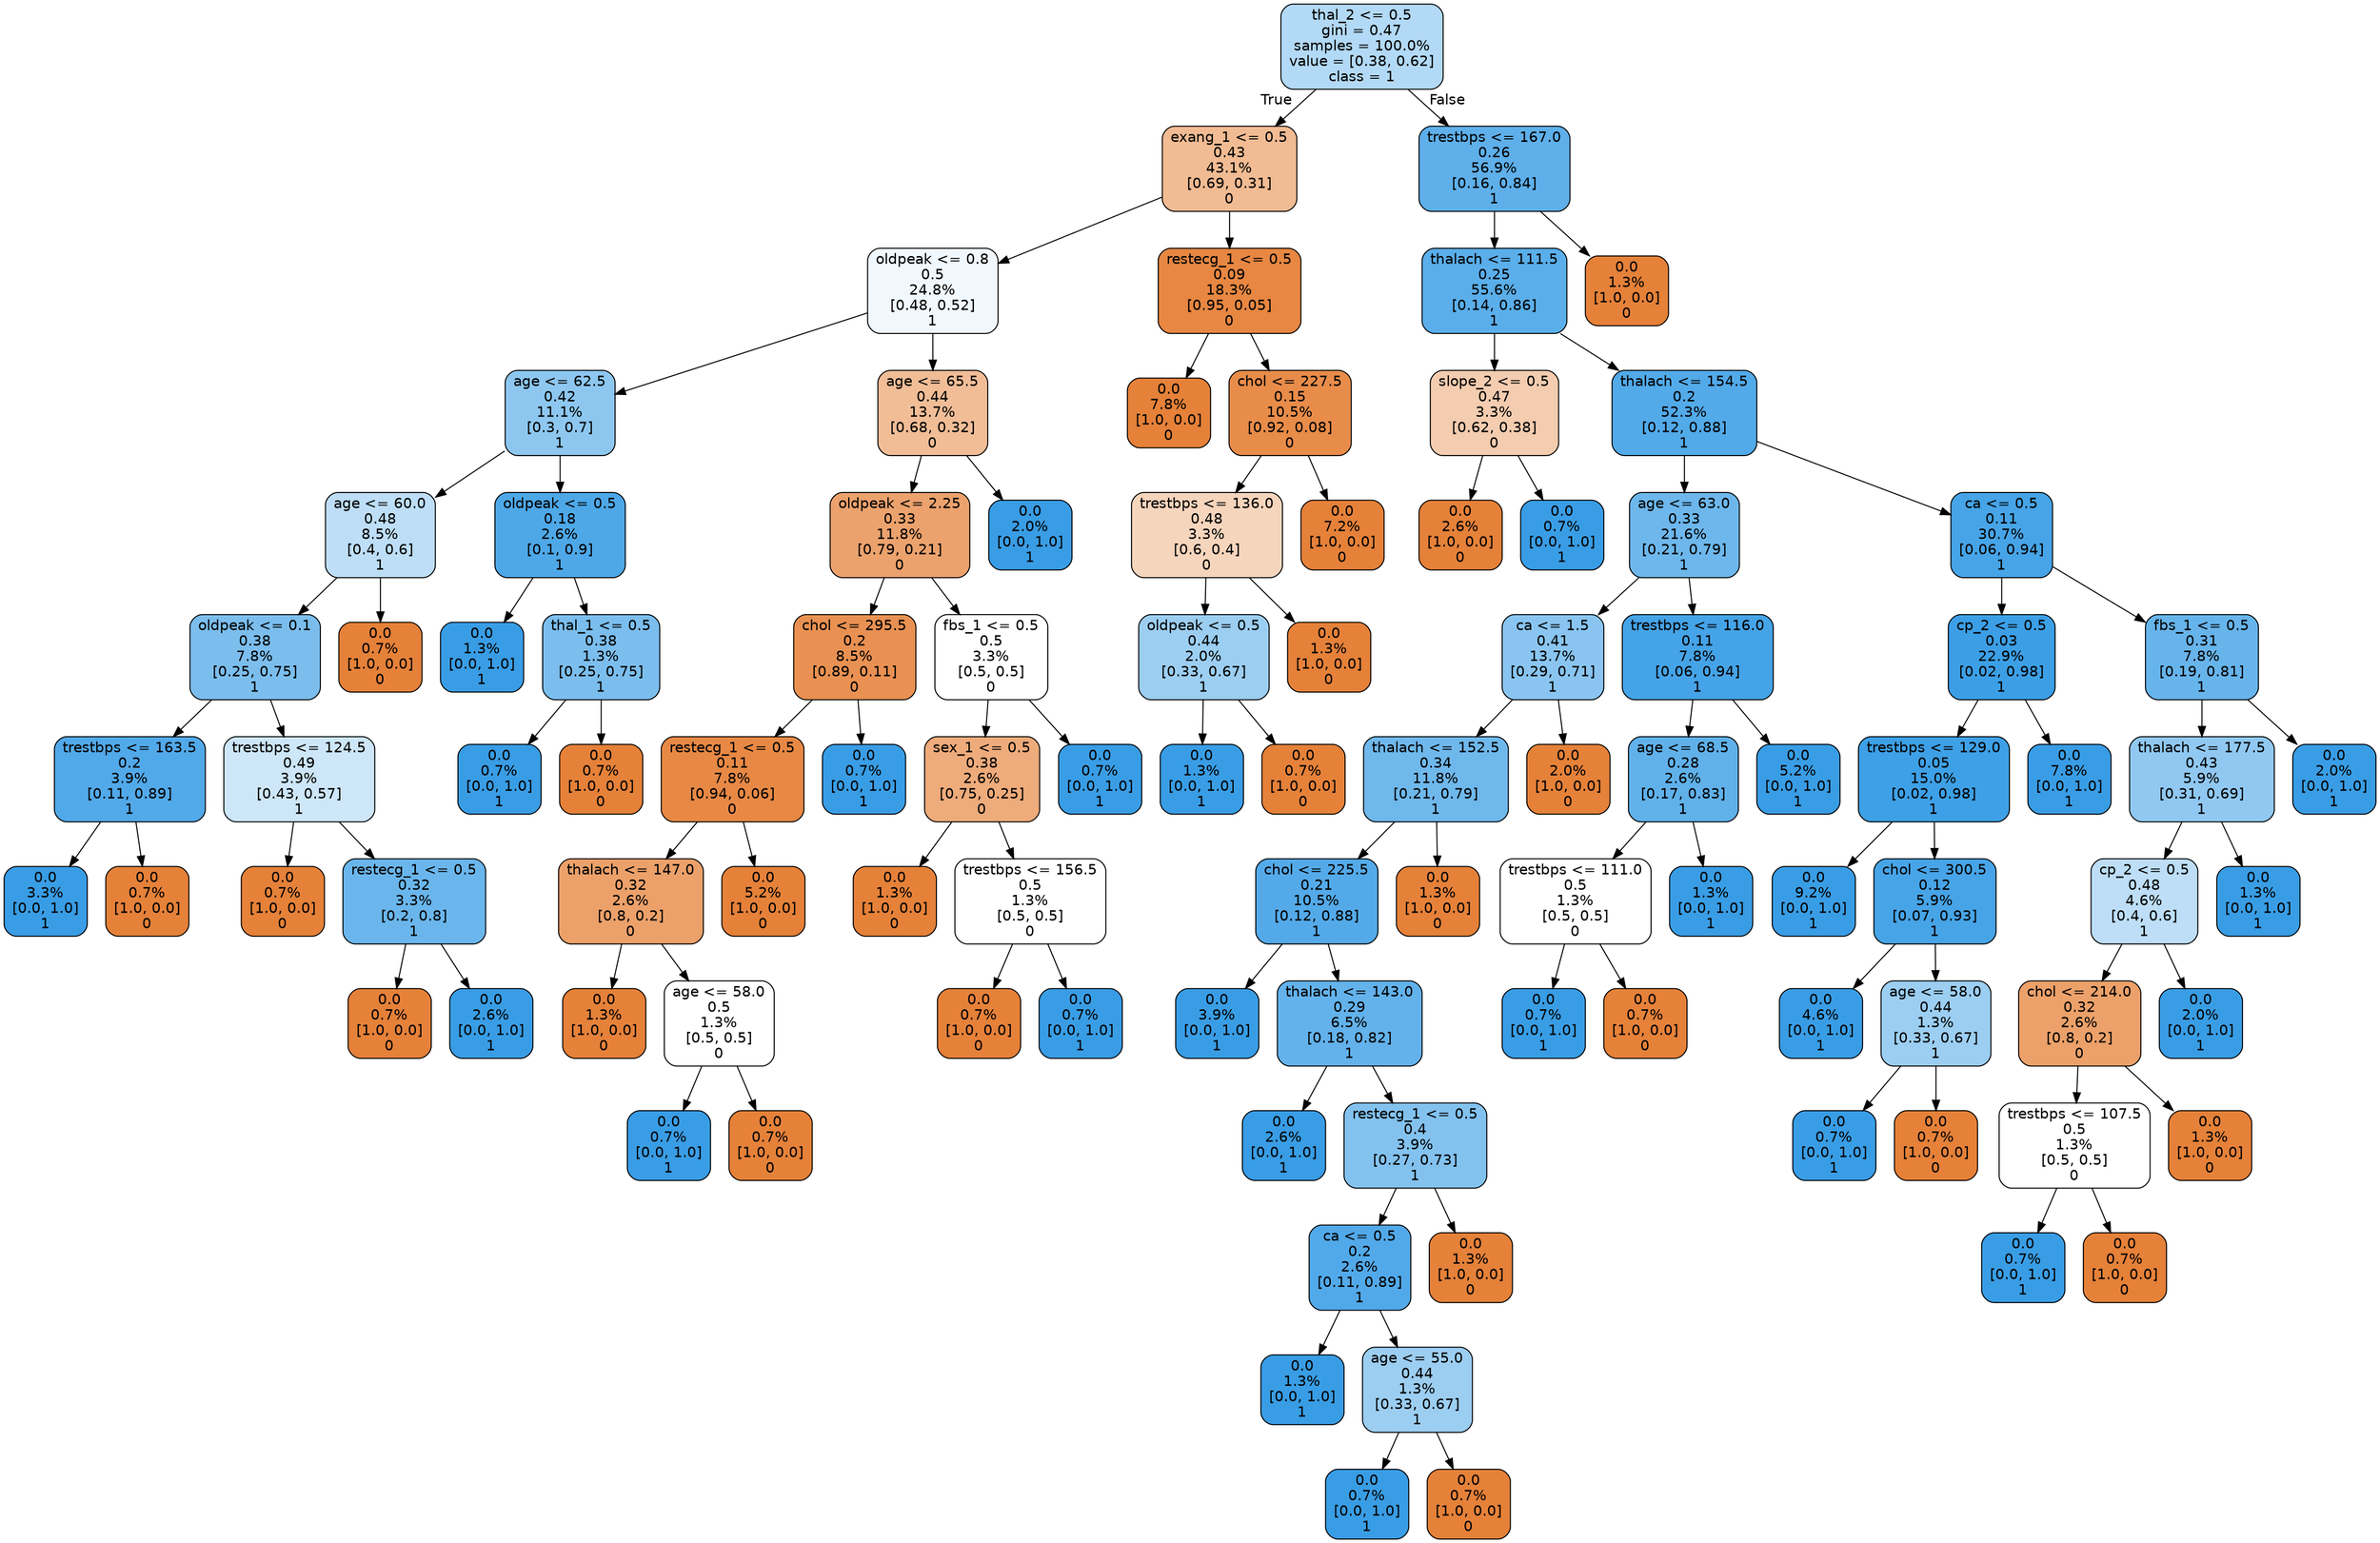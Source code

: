 digraph Tree {
node [shape=box, style="filled, rounded", color="black", fontname=helvetica] ;
edge [fontname=helvetica] ;
0 [label="thal_2 <= 0.5\ngini = 0.47\nsamples = 100.0%\nvalue = [0.38, 0.62]\nclass = 1", fillcolor="#399de563"] ;
1 [label="exang_1 <= 0.5\n0.43\n43.1%\n[0.69, 0.31]\n0", fillcolor="#e581398a"] ;
0 -> 1 [labeldistance=2.5, labelangle=45, headlabel="True"] ;
2 [label="oldpeak <= 0.8\n0.5\n24.8%\n[0.48, 0.52]\n1", fillcolor="#399de511"] ;
1 -> 2 ;
3 [label="age <= 62.5\n0.42\n11.1%\n[0.3, 0.7]\n1", fillcolor="#399de592"] ;
2 -> 3 ;
4 [label="age <= 60.0\n0.48\n8.5%\n[0.4, 0.6]\n1", fillcolor="#399de555"] ;
3 -> 4 ;
5 [label="oldpeak <= 0.1\n0.38\n7.8%\n[0.25, 0.75]\n1", fillcolor="#399de5aa"] ;
4 -> 5 ;
6 [label="trestbps <= 163.5\n0.2\n3.9%\n[0.11, 0.89]\n1", fillcolor="#399de5df"] ;
5 -> 6 ;
7 [label="0.0\n3.3%\n[0.0, 1.0]\n1", fillcolor="#399de5ff"] ;
6 -> 7 ;
8 [label="0.0\n0.7%\n[1.0, 0.0]\n0", fillcolor="#e58139ff"] ;
6 -> 8 ;
9 [label="trestbps <= 124.5\n0.49\n3.9%\n[0.43, 0.57]\n1", fillcolor="#399de540"] ;
5 -> 9 ;
10 [label="0.0\n0.7%\n[1.0, 0.0]\n0", fillcolor="#e58139ff"] ;
9 -> 10 ;
11 [label="restecg_1 <= 0.5\n0.32\n3.3%\n[0.2, 0.8]\n1", fillcolor="#399de5bf"] ;
9 -> 11 ;
12 [label="0.0\n0.7%\n[1.0, 0.0]\n0", fillcolor="#e58139ff"] ;
11 -> 12 ;
13 [label="0.0\n2.6%\n[0.0, 1.0]\n1", fillcolor="#399de5ff"] ;
11 -> 13 ;
14 [label="0.0\n0.7%\n[1.0, 0.0]\n0", fillcolor="#e58139ff"] ;
4 -> 14 ;
15 [label="oldpeak <= 0.5\n0.18\n2.6%\n[0.1, 0.9]\n1", fillcolor="#399de5e3"] ;
3 -> 15 ;
16 [label="0.0\n1.3%\n[0.0, 1.0]\n1", fillcolor="#399de5ff"] ;
15 -> 16 ;
17 [label="thal_1 <= 0.5\n0.38\n1.3%\n[0.25, 0.75]\n1", fillcolor="#399de5aa"] ;
15 -> 17 ;
18 [label="0.0\n0.7%\n[0.0, 1.0]\n1", fillcolor="#399de5ff"] ;
17 -> 18 ;
19 [label="0.0\n0.7%\n[1.0, 0.0]\n0", fillcolor="#e58139ff"] ;
17 -> 19 ;
20 [label="age <= 65.5\n0.44\n13.7%\n[0.68, 0.32]\n0", fillcolor="#e5813986"] ;
2 -> 20 ;
21 [label="oldpeak <= 2.25\n0.33\n11.8%\n[0.79, 0.21]\n0", fillcolor="#e58139bc"] ;
20 -> 21 ;
22 [label="chol <= 295.5\n0.2\n8.5%\n[0.89, 0.11]\n0", fillcolor="#e58139df"] ;
21 -> 22 ;
23 [label="restecg_1 <= 0.5\n0.11\n7.8%\n[0.94, 0.06]\n0", fillcolor="#e58139ef"] ;
22 -> 23 ;
24 [label="thalach <= 147.0\n0.32\n2.6%\n[0.8, 0.2]\n0", fillcolor="#e58139bf"] ;
23 -> 24 ;
25 [label="0.0\n1.3%\n[1.0, 0.0]\n0", fillcolor="#e58139ff"] ;
24 -> 25 ;
26 [label="age <= 58.0\n0.5\n1.3%\n[0.5, 0.5]\n0", fillcolor="#e5813900"] ;
24 -> 26 ;
27 [label="0.0\n0.7%\n[0.0, 1.0]\n1", fillcolor="#399de5ff"] ;
26 -> 27 ;
28 [label="0.0\n0.7%\n[1.0, 0.0]\n0", fillcolor="#e58139ff"] ;
26 -> 28 ;
29 [label="0.0\n5.2%\n[1.0, 0.0]\n0", fillcolor="#e58139ff"] ;
23 -> 29 ;
30 [label="0.0\n0.7%\n[0.0, 1.0]\n1", fillcolor="#399de5ff"] ;
22 -> 30 ;
31 [label="fbs_1 <= 0.5\n0.5\n3.3%\n[0.5, 0.5]\n0", fillcolor="#e5813900"] ;
21 -> 31 ;
32 [label="sex_1 <= 0.5\n0.38\n2.6%\n[0.75, 0.25]\n0", fillcolor="#e58139aa"] ;
31 -> 32 ;
33 [label="0.0\n1.3%\n[1.0, 0.0]\n0", fillcolor="#e58139ff"] ;
32 -> 33 ;
34 [label="trestbps <= 156.5\n0.5\n1.3%\n[0.5, 0.5]\n0", fillcolor="#e5813900"] ;
32 -> 34 ;
35 [label="0.0\n0.7%\n[1.0, 0.0]\n0", fillcolor="#e58139ff"] ;
34 -> 35 ;
36 [label="0.0\n0.7%\n[0.0, 1.0]\n1", fillcolor="#399de5ff"] ;
34 -> 36 ;
37 [label="0.0\n0.7%\n[0.0, 1.0]\n1", fillcolor="#399de5ff"] ;
31 -> 37 ;
38 [label="0.0\n2.0%\n[0.0, 1.0]\n1", fillcolor="#399de5ff"] ;
20 -> 38 ;
39 [label="restecg_1 <= 0.5\n0.09\n18.3%\n[0.95, 0.05]\n0", fillcolor="#e58139f3"] ;
1 -> 39 ;
40 [label="0.0\n7.8%\n[1.0, 0.0]\n0", fillcolor="#e58139ff"] ;
39 -> 40 ;
41 [label="chol <= 227.5\n0.15\n10.5%\n[0.92, 0.08]\n0", fillcolor="#e58139e9"] ;
39 -> 41 ;
42 [label="trestbps <= 136.0\n0.48\n3.3%\n[0.6, 0.4]\n0", fillcolor="#e5813955"] ;
41 -> 42 ;
43 [label="oldpeak <= 0.5\n0.44\n2.0%\n[0.33, 0.67]\n1", fillcolor="#399de57f"] ;
42 -> 43 ;
44 [label="0.0\n1.3%\n[0.0, 1.0]\n1", fillcolor="#399de5ff"] ;
43 -> 44 ;
45 [label="0.0\n0.7%\n[1.0, 0.0]\n0", fillcolor="#e58139ff"] ;
43 -> 45 ;
46 [label="0.0\n1.3%\n[1.0, 0.0]\n0", fillcolor="#e58139ff"] ;
42 -> 46 ;
47 [label="0.0\n7.2%\n[1.0, 0.0]\n0", fillcolor="#e58139ff"] ;
41 -> 47 ;
48 [label="trestbps <= 167.0\n0.26\n56.9%\n[0.16, 0.84]\n1", fillcolor="#399de5cf"] ;
0 -> 48 [labeldistance=2.5, labelangle=-45, headlabel="False"] ;
49 [label="thalach <= 111.5\n0.25\n55.6%\n[0.14, 0.86]\n1", fillcolor="#399de5d4"] ;
48 -> 49 ;
50 [label="slope_2 <= 0.5\n0.47\n3.3%\n[0.62, 0.38]\n0", fillcolor="#e5813966"] ;
49 -> 50 ;
51 [label="0.0\n2.6%\n[1.0, 0.0]\n0", fillcolor="#e58139ff"] ;
50 -> 51 ;
52 [label="0.0\n0.7%\n[0.0, 1.0]\n1", fillcolor="#399de5ff"] ;
50 -> 52 ;
53 [label="thalach <= 154.5\n0.2\n52.3%\n[0.12, 0.88]\n1", fillcolor="#399de5de"] ;
49 -> 53 ;
54 [label="age <= 63.0\n0.33\n21.6%\n[0.21, 0.79]\n1", fillcolor="#399de5bc"] ;
53 -> 54 ;
55 [label="ca <= 1.5\n0.41\n13.7%\n[0.29, 0.71]\n1", fillcolor="#399de597"] ;
54 -> 55 ;
56 [label="thalach <= 152.5\n0.34\n11.8%\n[0.21, 0.79]\n1", fillcolor="#399de5b9"] ;
55 -> 56 ;
57 [label="chol <= 225.5\n0.21\n10.5%\n[0.12, 0.88]\n1", fillcolor="#399de5dc"] ;
56 -> 57 ;
58 [label="0.0\n3.9%\n[0.0, 1.0]\n1", fillcolor="#399de5ff"] ;
57 -> 58 ;
59 [label="thalach <= 143.0\n0.29\n6.5%\n[0.18, 0.82]\n1", fillcolor="#399de5c8"] ;
57 -> 59 ;
60 [label="0.0\n2.6%\n[0.0, 1.0]\n1", fillcolor="#399de5ff"] ;
59 -> 60 ;
61 [label="restecg_1 <= 0.5\n0.4\n3.9%\n[0.27, 0.73]\n1", fillcolor="#399de59f"] ;
59 -> 61 ;
62 [label="ca <= 0.5\n0.2\n2.6%\n[0.11, 0.89]\n1", fillcolor="#399de5df"] ;
61 -> 62 ;
63 [label="0.0\n1.3%\n[0.0, 1.0]\n1", fillcolor="#399de5ff"] ;
62 -> 63 ;
64 [label="age <= 55.0\n0.44\n1.3%\n[0.33, 0.67]\n1", fillcolor="#399de57f"] ;
62 -> 64 ;
65 [label="0.0\n0.7%\n[0.0, 1.0]\n1", fillcolor="#399de5ff"] ;
64 -> 65 ;
66 [label="0.0\n0.7%\n[1.0, 0.0]\n0", fillcolor="#e58139ff"] ;
64 -> 66 ;
67 [label="0.0\n1.3%\n[1.0, 0.0]\n0", fillcolor="#e58139ff"] ;
61 -> 67 ;
68 [label="0.0\n1.3%\n[1.0, 0.0]\n0", fillcolor="#e58139ff"] ;
56 -> 68 ;
69 [label="0.0\n2.0%\n[1.0, 0.0]\n0", fillcolor="#e58139ff"] ;
55 -> 69 ;
70 [label="trestbps <= 116.0\n0.11\n7.8%\n[0.06, 0.94]\n1", fillcolor="#399de5ef"] ;
54 -> 70 ;
71 [label="age <= 68.5\n0.28\n2.6%\n[0.17, 0.83]\n1", fillcolor="#399de5cc"] ;
70 -> 71 ;
72 [label="trestbps <= 111.0\n0.5\n1.3%\n[0.5, 0.5]\n0", fillcolor="#e5813900"] ;
71 -> 72 ;
73 [label="0.0\n0.7%\n[0.0, 1.0]\n1", fillcolor="#399de5ff"] ;
72 -> 73 ;
74 [label="0.0\n0.7%\n[1.0, 0.0]\n0", fillcolor="#e58139ff"] ;
72 -> 74 ;
75 [label="0.0\n1.3%\n[0.0, 1.0]\n1", fillcolor="#399de5ff"] ;
71 -> 75 ;
76 [label="0.0\n5.2%\n[0.0, 1.0]\n1", fillcolor="#399de5ff"] ;
70 -> 76 ;
77 [label="ca <= 0.5\n0.11\n30.7%\n[0.06, 0.94]\n1", fillcolor="#399de5ee"] ;
53 -> 77 ;
78 [label="cp_2 <= 0.5\n0.03\n22.9%\n[0.02, 0.98]\n1", fillcolor="#399de5fb"] ;
77 -> 78 ;
79 [label="trestbps <= 129.0\n0.05\n15.0%\n[0.02, 0.98]\n1", fillcolor="#399de5f8"] ;
78 -> 79 ;
80 [label="0.0\n9.2%\n[0.0, 1.0]\n1", fillcolor="#399de5ff"] ;
79 -> 80 ;
81 [label="chol <= 300.5\n0.12\n5.9%\n[0.07, 0.93]\n1", fillcolor="#399de5ed"] ;
79 -> 81 ;
82 [label="0.0\n4.6%\n[0.0, 1.0]\n1", fillcolor="#399de5ff"] ;
81 -> 82 ;
83 [label="age <= 58.0\n0.44\n1.3%\n[0.33, 0.67]\n1", fillcolor="#399de57f"] ;
81 -> 83 ;
84 [label="0.0\n0.7%\n[0.0, 1.0]\n1", fillcolor="#399de5ff"] ;
83 -> 84 ;
85 [label="0.0\n0.7%\n[1.0, 0.0]\n0", fillcolor="#e58139ff"] ;
83 -> 85 ;
86 [label="0.0\n7.8%\n[0.0, 1.0]\n1", fillcolor="#399de5ff"] ;
78 -> 86 ;
87 [label="fbs_1 <= 0.5\n0.31\n7.8%\n[0.19, 0.81]\n1", fillcolor="#399de5c3"] ;
77 -> 87 ;
88 [label="thalach <= 177.5\n0.43\n5.9%\n[0.31, 0.69]\n1", fillcolor="#399de58e"] ;
87 -> 88 ;
89 [label="cp_2 <= 0.5\n0.48\n4.6%\n[0.4, 0.6]\n1", fillcolor="#399de555"] ;
88 -> 89 ;
90 [label="chol <= 214.0\n0.32\n2.6%\n[0.8, 0.2]\n0", fillcolor="#e58139bf"] ;
89 -> 90 ;
91 [label="trestbps <= 107.5\n0.5\n1.3%\n[0.5, 0.5]\n0", fillcolor="#e5813900"] ;
90 -> 91 ;
92 [label="0.0\n0.7%\n[0.0, 1.0]\n1", fillcolor="#399de5ff"] ;
91 -> 92 ;
93 [label="0.0\n0.7%\n[1.0, 0.0]\n0", fillcolor="#e58139ff"] ;
91 -> 93 ;
94 [label="0.0\n1.3%\n[1.0, 0.0]\n0", fillcolor="#e58139ff"] ;
90 -> 94 ;
95 [label="0.0\n2.0%\n[0.0, 1.0]\n1", fillcolor="#399de5ff"] ;
89 -> 95 ;
96 [label="0.0\n1.3%\n[0.0, 1.0]\n1", fillcolor="#399de5ff"] ;
88 -> 96 ;
97 [label="0.0\n2.0%\n[0.0, 1.0]\n1", fillcolor="#399de5ff"] ;
87 -> 97 ;
98 [label="0.0\n1.3%\n[1.0, 0.0]\n0", fillcolor="#e58139ff"] ;
48 -> 98 ;
}